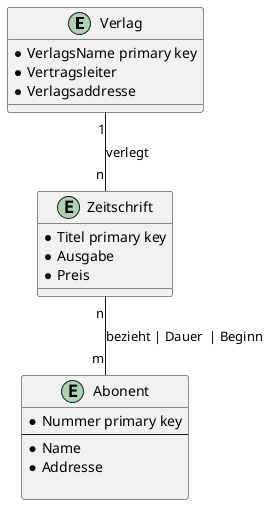@startuml Verlag
entity Verlag{
    * VerlagsName primary key
    * Vertragsleiter
    * Verlagsaddresse
}

entity Zeitschrift {
    * Titel primary key
    * Ausgabe
    * Preis
}
entity Abonent {
    * Nummer primary key 
    --
    * Name
    * Addresse 

}

Verlag "1" -- "n" Zeitschrift : verlegt
'' Esgit einen Verlag und dieser hat Viele Zeitschriften im Angebot
Zeitschrift "n" -- "m" Abonent: bezieht | Dauer  | Beginn 
'' Es gibt viele Abonenten diese können viele unterschiedliche Zeitschriften beziehen
@endeuml